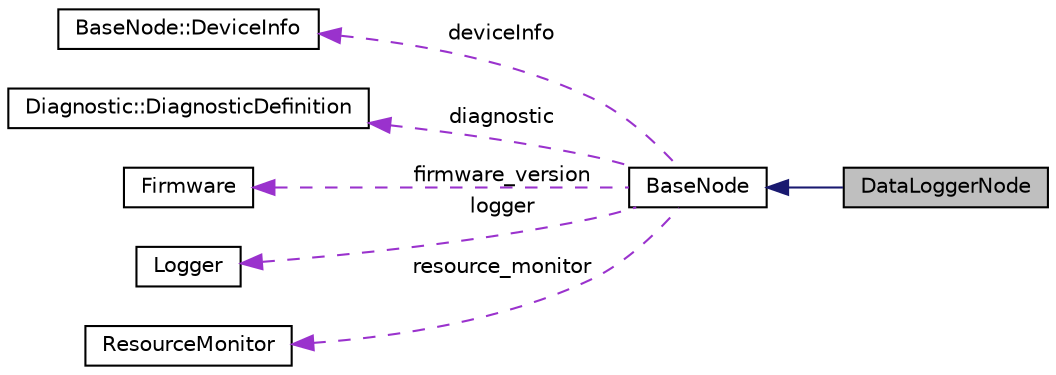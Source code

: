 digraph "DataLoggerNode"
{
 // LATEX_PDF_SIZE
  edge [fontname="Helvetica",fontsize="10",labelfontname="Helvetica",labelfontsize="10"];
  node [fontname="Helvetica",fontsize="10",shape=record];
  rankdir="LR";
  Node1 [label="DataLoggerNode",height=0.2,width=0.4,color="black", fillcolor="grey75", style="filled", fontcolor="black",tooltip="A Node that can be used to collect bag files. Configured as either always logging to disk,..."];
  Node2 -> Node1 [dir="back",color="midnightblue",fontsize="10",style="solid",fontname="Helvetica"];
  Node2 [label="BaseNode",height=0.2,width=0.4,color="black", fillcolor="white", style="filled",URL="$classBaseNode.html",tooltip="This is a BaseNode class. All Nodes should be a derived class from this Base Class."];
  Node3 -> Node2 [dir="back",color="darkorchid3",fontsize="10",style="dashed",label=" deviceInfo" ,fontname="Helvetica"];
  Node3 [label="BaseNode::DeviceInfo",height=0.2,width=0.4,color="black", fillcolor="white", style="filled",URL="$structBaseNode_1_1DeviceInfo.html",tooltip=" "];
  Node4 -> Node2 [dir="back",color="darkorchid3",fontsize="10",style="dashed",label=" diagnostic" ,fontname="Helvetica"];
  Node4 [label="Diagnostic::DiagnosticDefinition",height=0.2,width=0.4,color="black", fillcolor="white", style="filled",URL="$structDiagnostic_1_1DiagnosticDefinition.html",tooltip="Contains the definition for the DiagnosticDefinition."];
  Node5 -> Node2 [dir="back",color="darkorchid3",fontsize="10",style="dashed",label=" firmware_version" ,fontname="Helvetica"];
  Node5 [label="Firmware",height=0.2,width=0.4,color="black", fillcolor="white", style="filled",URL="$structFirmware.html",tooltip="Firmware struct."];
  Node6 -> Node2 [dir="back",color="darkorchid3",fontsize="10",style="dashed",label=" logger" ,fontname="Helvetica"];
  Node6 [label="Logger",height=0.2,width=0.4,color="black", fillcolor="white", style="filled",URL="$classLogger.html",tooltip="Logger class Logger class used to write log outputs for strings and diagnostic information to console..."];
  Node7 -> Node2 [dir="back",color="darkorchid3",fontsize="10",style="dashed",label=" resource_monitor" ,fontname="Helvetica"];
  Node7 [label="ResourceMonitor",height=0.2,width=0.4,color="black", fillcolor="white", style="filled",URL="$classResourceMonitor.html",tooltip="ResourceMonitor class ResourceMonitor class used to collect resource information on a process or devi..."];
}
